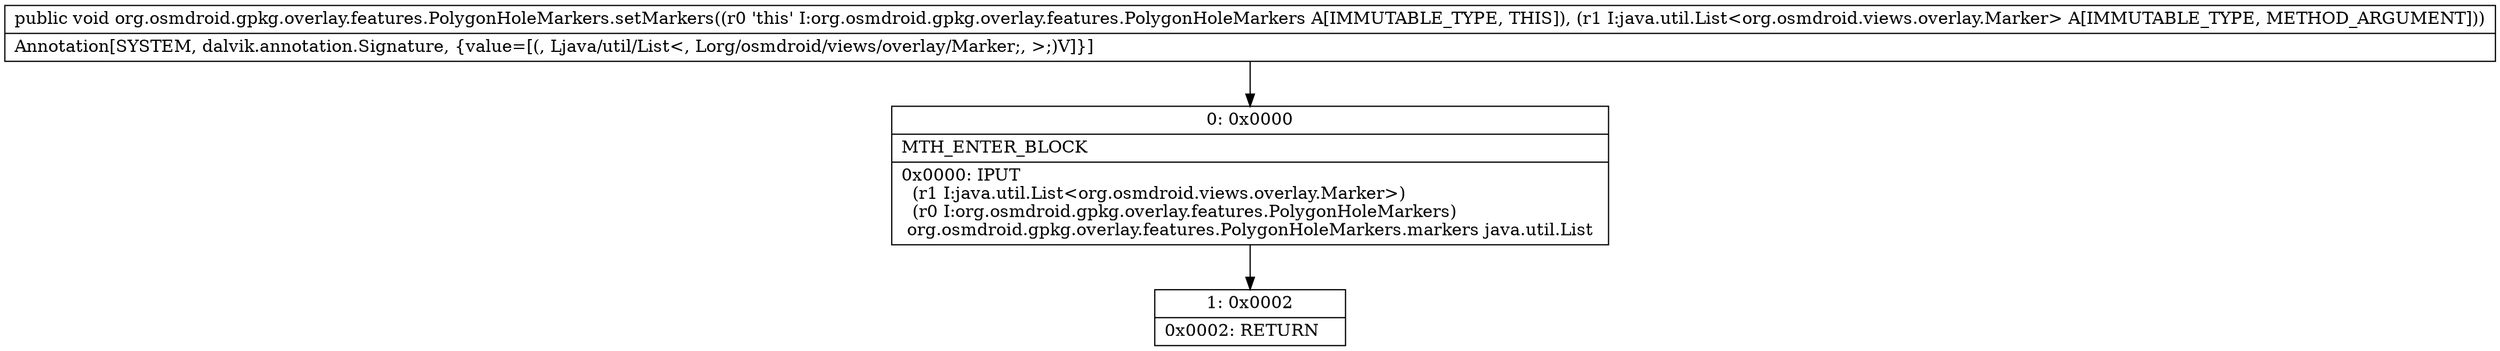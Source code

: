digraph "CFG fororg.osmdroid.gpkg.overlay.features.PolygonHoleMarkers.setMarkers(Ljava\/util\/List;)V" {
Node_0 [shape=record,label="{0\:\ 0x0000|MTH_ENTER_BLOCK\l|0x0000: IPUT  \l  (r1 I:java.util.List\<org.osmdroid.views.overlay.Marker\>)\l  (r0 I:org.osmdroid.gpkg.overlay.features.PolygonHoleMarkers)\l org.osmdroid.gpkg.overlay.features.PolygonHoleMarkers.markers java.util.List \l}"];
Node_1 [shape=record,label="{1\:\ 0x0002|0x0002: RETURN   \l}"];
MethodNode[shape=record,label="{public void org.osmdroid.gpkg.overlay.features.PolygonHoleMarkers.setMarkers((r0 'this' I:org.osmdroid.gpkg.overlay.features.PolygonHoleMarkers A[IMMUTABLE_TYPE, THIS]), (r1 I:java.util.List\<org.osmdroid.views.overlay.Marker\> A[IMMUTABLE_TYPE, METHOD_ARGUMENT]))  | Annotation[SYSTEM, dalvik.annotation.Signature, \{value=[(, Ljava\/util\/List\<, Lorg\/osmdroid\/views\/overlay\/Marker;, \>;)V]\}]\l}"];
MethodNode -> Node_0;
Node_0 -> Node_1;
}

